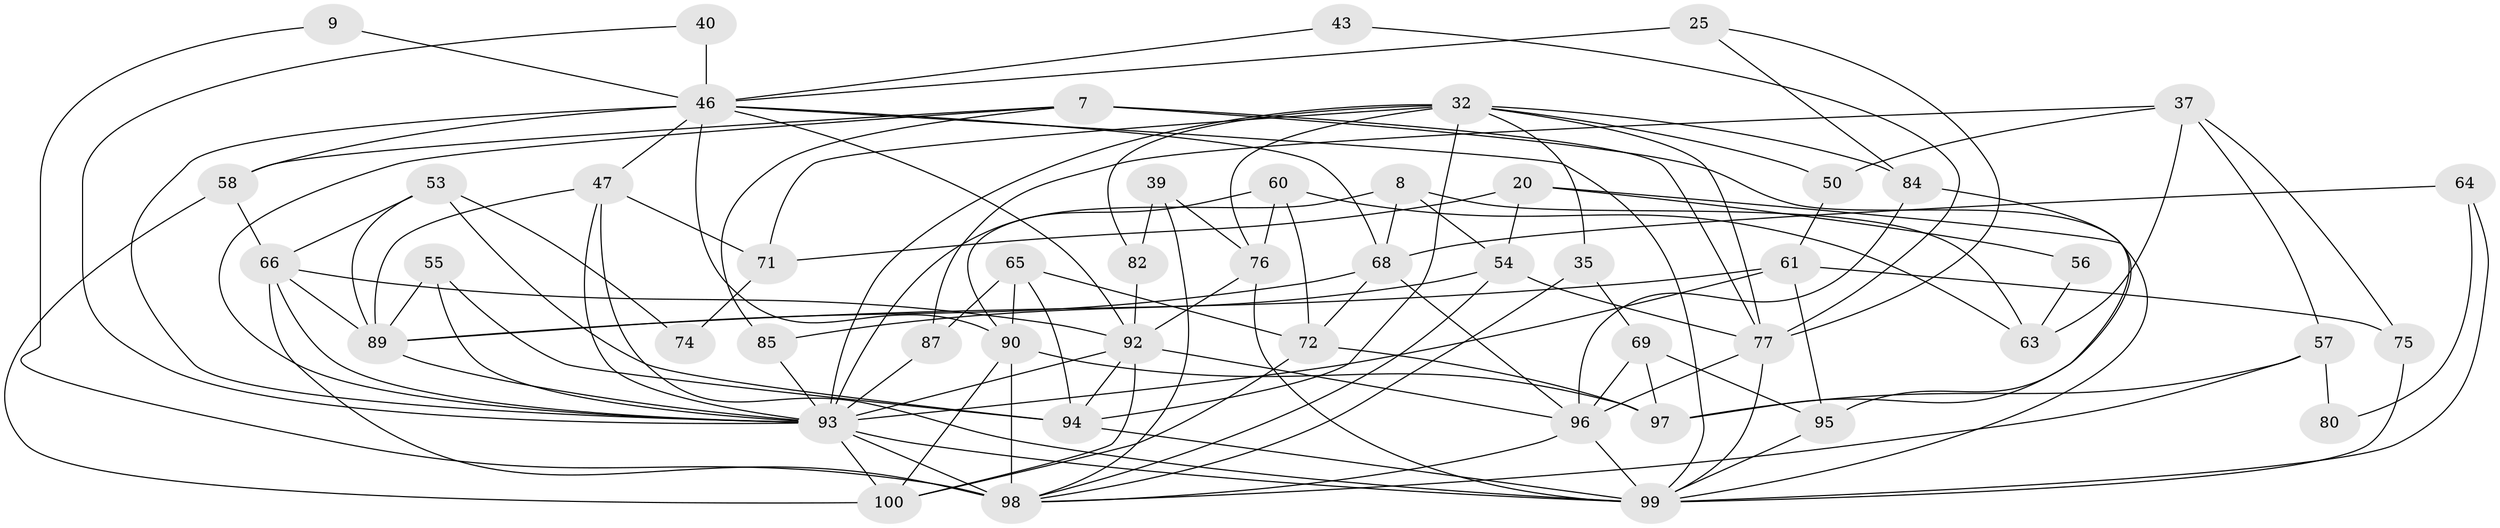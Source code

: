 // original degree distribution, {2: 0.13, 4: 0.28, 7: 0.02, 5: 0.22, 8: 0.04, 3: 0.28, 6: 0.02, 10: 0.01}
// Generated by graph-tools (version 1.1) at 2025/55/03/04/25 21:55:20]
// undirected, 50 vertices, 122 edges
graph export_dot {
graph [start="1"]
  node [color=gray90,style=filled];
  7;
  8;
  9;
  20;
  25;
  32 [super="+11+24+26+12"];
  35;
  37 [super="+31"];
  39;
  40;
  43;
  46 [super="+21+23"];
  47 [super="+13"];
  50;
  53;
  54 [super="+42"];
  55;
  56;
  57 [super="+44"];
  58 [super="+29+33"];
  60;
  61 [super="+27"];
  63;
  64;
  65;
  66 [super="+59"];
  68 [super="+38"];
  69;
  71;
  72 [super="+1"];
  74;
  75;
  76 [super="+28"];
  77 [super="+22+73"];
  80;
  82;
  84;
  85 [super="+78"];
  87;
  89 [super="+49+88"];
  90 [super="+36+52+83"];
  92 [super="+15+81"];
  93 [super="+48+67+91+86"];
  94 [super="+19+79"];
  95 [super="+62"];
  96 [super="+18"];
  97;
  98 [super="+5+34"];
  99 [super="+70+45"];
  100;
  7 -- 95 [weight=2];
  7 -- 77 [weight=2];
  7 -- 58;
  7 -- 93 [weight=2];
  7 -- 85;
  8 -- 54;
  8 -- 63;
  8 -- 68 [weight=2];
  8 -- 90;
  9 -- 46;
  9 -- 98;
  20 -- 54 [weight=2];
  20 -- 56;
  20 -- 71;
  20 -- 99;
  25 -- 84;
  25 -- 46 [weight=2];
  25 -- 77;
  32 -- 76;
  32 -- 94 [weight=2];
  32 -- 84;
  32 -- 50;
  32 -- 82;
  32 -- 35;
  32 -- 71;
  32 -- 77 [weight=2];
  32 -- 93 [weight=2];
  35 -- 69;
  35 -- 98;
  37 -- 50;
  37 -- 75;
  37 -- 57;
  37 -- 63;
  37 -- 87;
  39 -- 82;
  39 -- 76;
  39 -- 98;
  40 -- 46 [weight=2];
  40 -- 93;
  43 -- 77;
  43 -- 46;
  46 -- 99;
  46 -- 92 [weight=3];
  46 -- 68;
  46 -- 47 [weight=2];
  46 -- 90 [weight=3];
  46 -- 58;
  46 -- 93;
  47 -- 71;
  47 -- 99;
  47 -- 89 [weight=2];
  47 -- 93;
  50 -- 61;
  53 -- 66;
  53 -- 74;
  53 -- 94;
  53 -- 89;
  54 -- 77;
  54 -- 98;
  54 -- 85;
  55 -- 94;
  55 -- 89;
  55 -- 93;
  56 -- 63;
  57 -- 80;
  57 -- 97;
  57 -- 98 [weight=2];
  58 -- 100;
  58 -- 66;
  60 -- 72;
  60 -- 63;
  60 -- 76;
  60 -- 93;
  61 -- 95;
  61 -- 75;
  61 -- 89;
  61 -- 93;
  64 -- 80;
  64 -- 68;
  64 -- 99;
  65 -- 87;
  65 -- 72;
  65 -- 94;
  65 -- 90;
  66 -- 92;
  66 -- 93 [weight=2];
  66 -- 98;
  66 -- 89;
  68 -- 96;
  68 -- 72;
  68 -- 89;
  69 -- 96 [weight=2];
  69 -- 97;
  69 -- 95;
  71 -- 74;
  72 -- 97;
  72 -- 100;
  75 -- 99;
  76 -- 92;
  76 -- 99;
  77 -- 96;
  77 -- 99;
  82 -- 92;
  84 -- 96;
  84 -- 97;
  85 -- 93 [weight=2];
  87 -- 93;
  89 -- 93;
  90 -- 97;
  90 -- 98 [weight=2];
  90 -- 100;
  92 -- 100;
  92 -- 96;
  92 -- 94;
  92 -- 93;
  93 -- 98 [weight=4];
  93 -- 100;
  93 -- 99 [weight=3];
  94 -- 99;
  95 -- 99 [weight=2];
  96 -- 99;
  96 -- 98;
}
